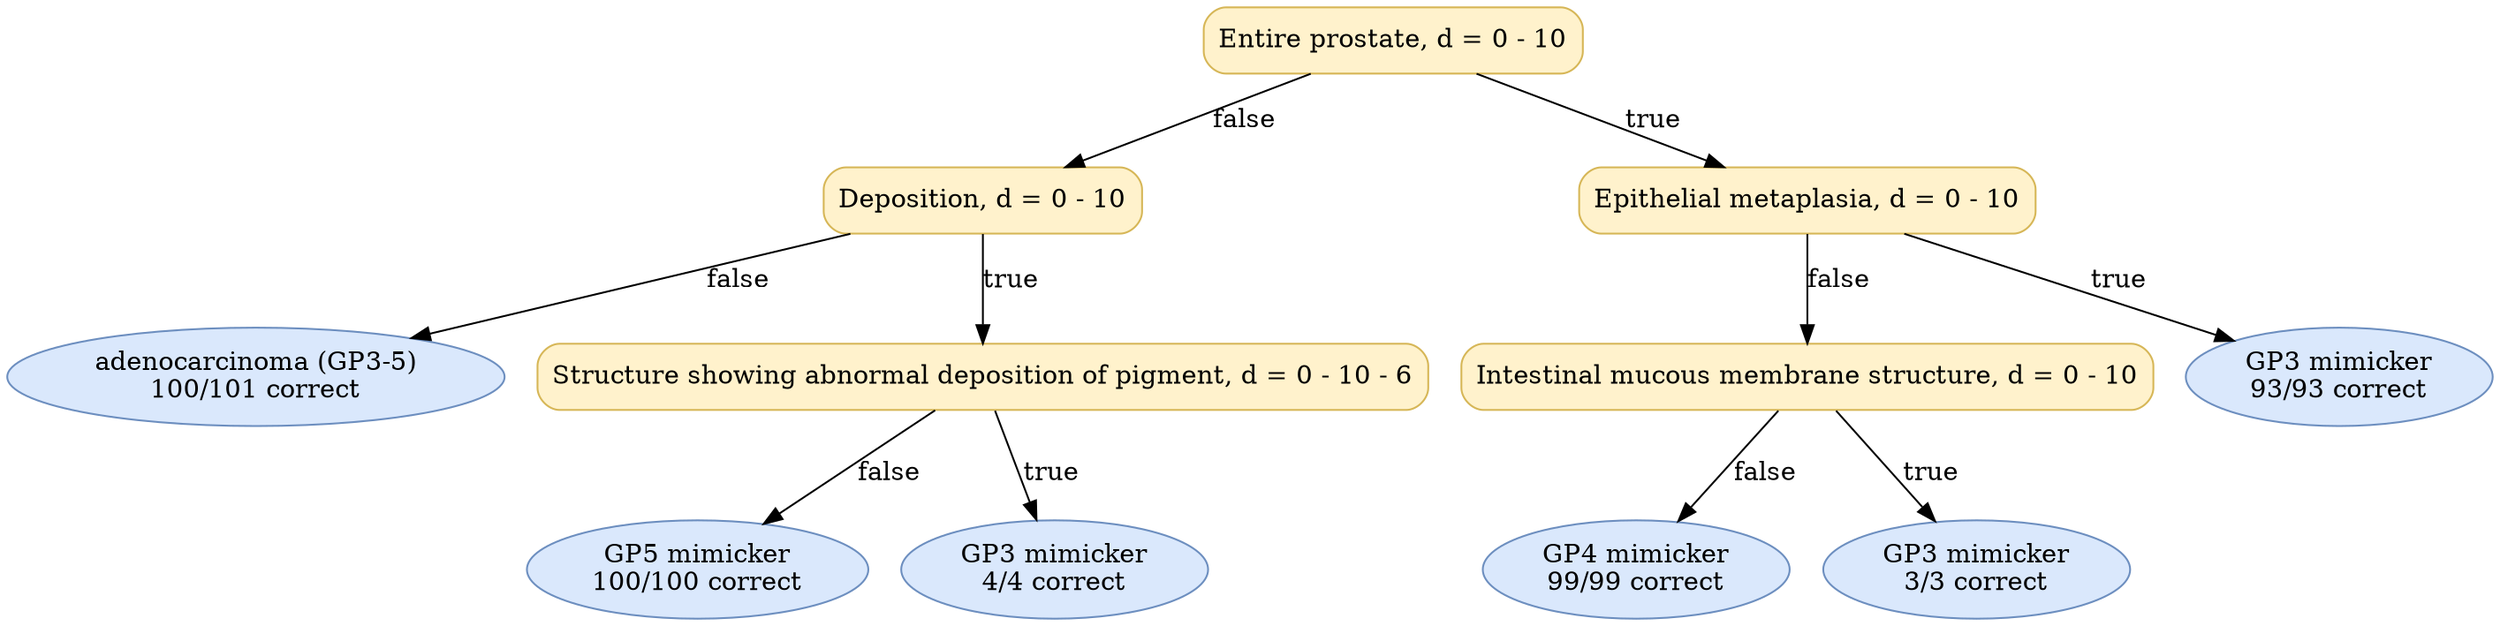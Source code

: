 digraph "DT" {
fontname="Times-Roman";
label="";
node [fontname="Times-Roman"];
Node1 [color="#D6B656", fillcolor="#FFF2CC", label="Entire prostate, d = 0 - 10", shape="box", style="rounded,filled"];
Node2 [color="#D6B656", fillcolor="#FFF2CC", label="Deposition, d = 0 - 10", shape="box", style="rounded,filled"];
Node3 [color="#6C8EBF", fillcolor="#DAE8FC", label=<adenocarcinoma (GP3-5)<br/>100/101 correct>, shape="ellipse", style="rounded,filled"];
Node4 [color="#D6B656", fillcolor="#FFF2CC", label="Structure showing abnormal deposition of pigment, d = 0 - 10 - 6", shape="box", style="rounded,filled"];
Node5 [color="#6C8EBF", fillcolor="#DAE8FC", label=<GP5 mimicker<br/>100/100 correct>, shape="ellipse", style="rounded,filled"];
Node6 [color="#6C8EBF", fillcolor="#DAE8FC", label=<GP3 mimicker<br/>4/4 correct>, shape="ellipse", style="rounded,filled"];
Node7 [color="#D6B656", fillcolor="#FFF2CC", label="Epithelial metaplasia, d = 0 - 10", shape="box", style="rounded,filled"];
Node8 [color="#D6B656", fillcolor="#FFF2CC", label="Intestinal mucous membrane structure, d = 0 - 10", shape="box", style="rounded,filled"];
Node9 [color="#6C8EBF", fillcolor="#DAE8FC", label=<GP4 mimicker<br/>99/99 correct>, shape="ellipse", style="rounded,filled"];
Node10 [color="#6C8EBF", fillcolor="#DAE8FC", label=<GP3 mimicker<br/>3/3 correct>, shape="ellipse", style="rounded,filled"];
Node11 [color="#6C8EBF", fillcolor="#DAE8FC", label=<GP3 mimicker<br/>93/93 correct>, shape="ellipse", style="rounded,filled"];
Node1 -> Node2  [key=0, label="false"];
Node1 -> Node7  [key=0, label="true"];
Node2 -> Node3  [key=0, label="false"];
Node2 -> Node4  [key=0, label="true"];
Node4 -> Node5  [key=0, label="false"];
Node4 -> Node6  [key=0, label="true"];
Node7 -> Node8  [key=0, label="false"];
Node7 -> Node11  [key=0, label="true"];
Node8 -> Node9  [key=0, label="false"];
Node8 -> Node10  [key=0, label="true"];
}
